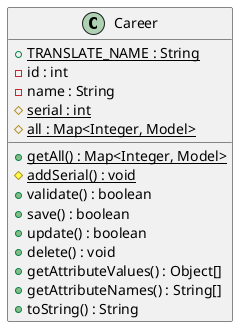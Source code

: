 @startuml

class Career {
  + {static} TRANSLATE_NAME : String
  - id : int
  - name : String
  # {static} serial : int
  # {static} all : Map<Integer, Model>

  + {static} getAll() : Map<Integer, Model>
  # {static} addSerial() : void
  + validate() : boolean
  + save() : boolean
  + update() : boolean
  + delete() : void
  + getAttributeValues() : Object[]
  + getAttributeNames() : String[]
  + toString() : String
}


@enduml